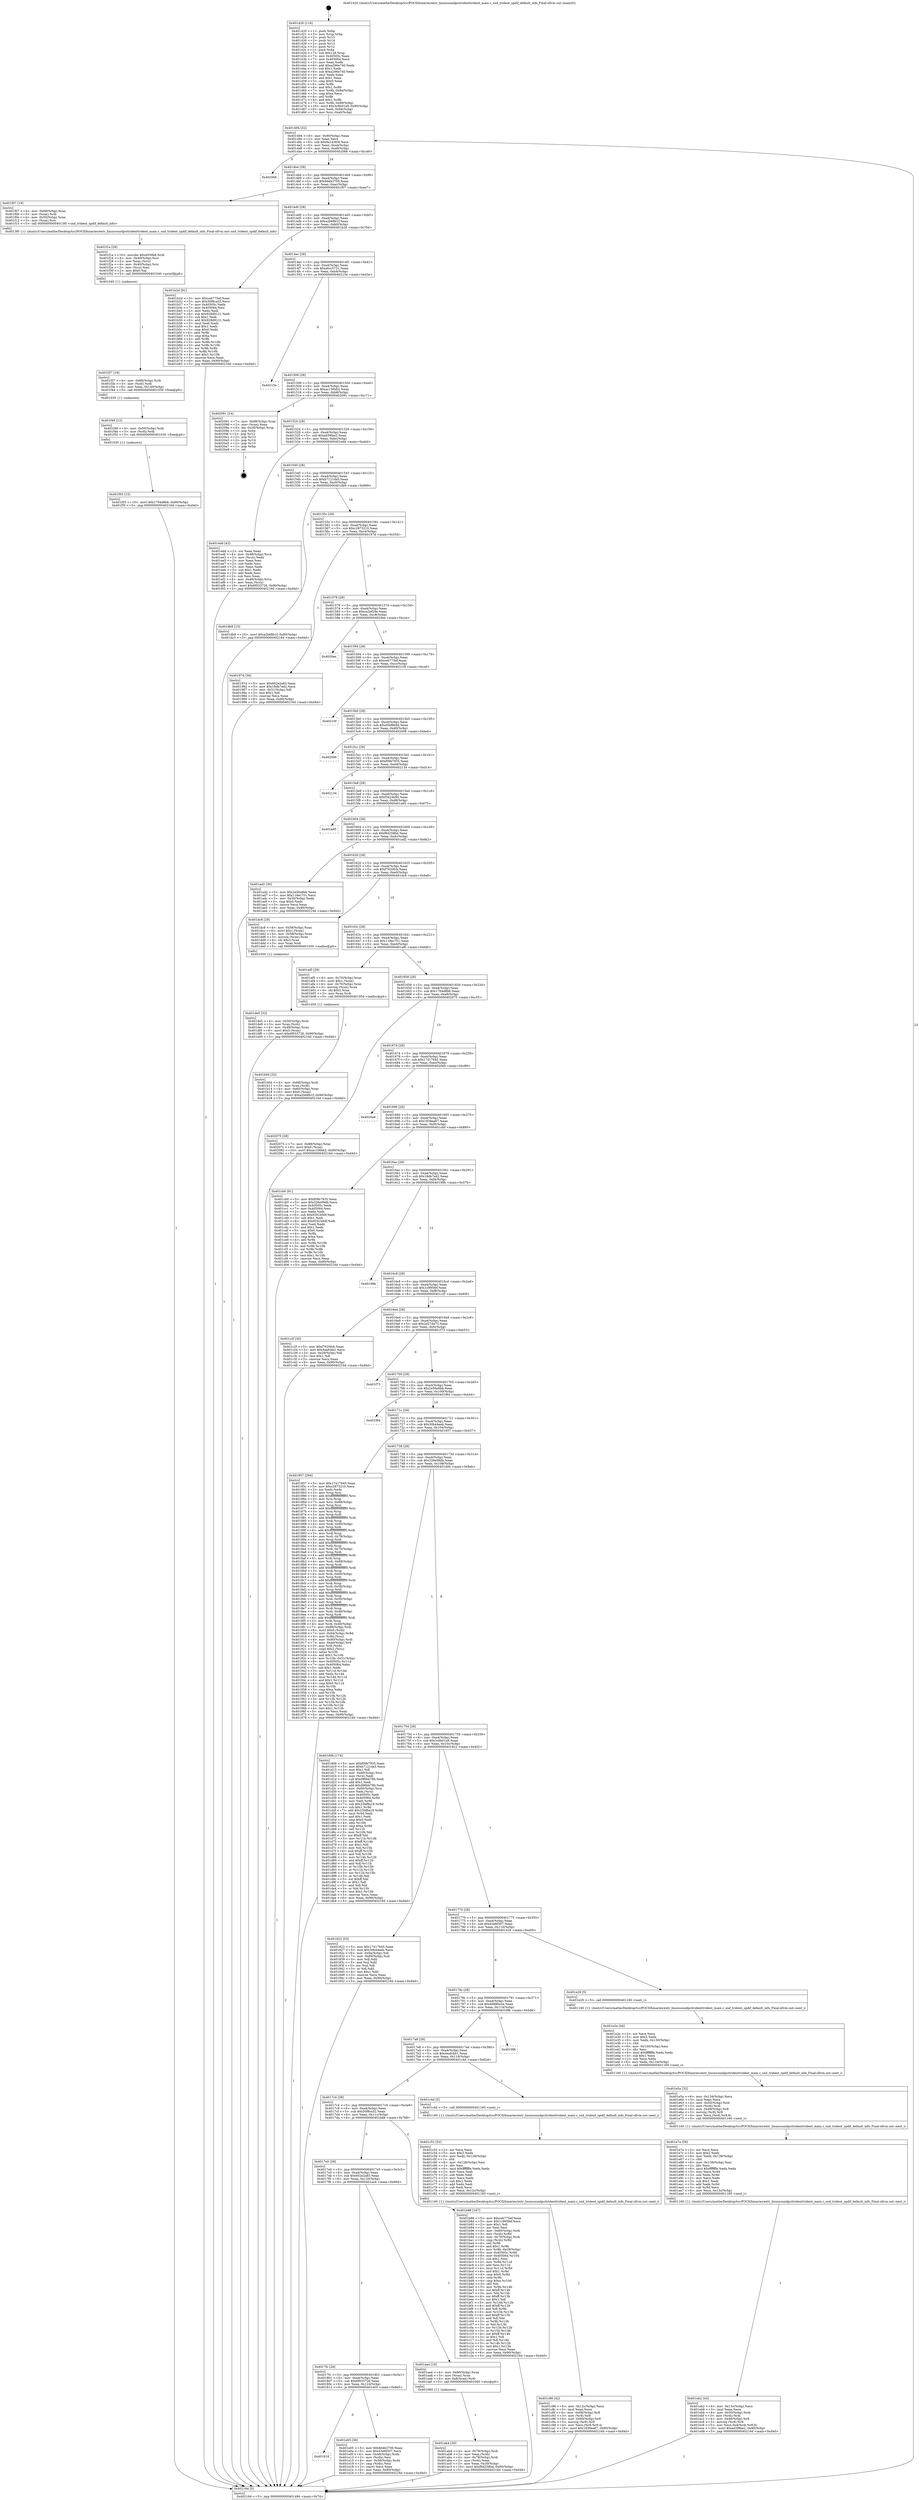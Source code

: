 digraph "0x401420" {
  label = "0x401420 (/mnt/c/Users/mathe/Desktop/tcc/POCII/binaries/extr_linuxsoundpcitridenttrident_main.c_snd_trident_spdif_default_info_Final-ollvm.out::main(0))"
  labelloc = "t"
  node[shape=record]

  Entry [label="",width=0.3,height=0.3,shape=circle,fillcolor=black,style=filled]
  "0x401494" [label="{
     0x401494 [32]\l
     | [instrs]\l
     &nbsp;&nbsp;0x401494 \<+6\>: mov -0x90(%rbp),%eax\l
     &nbsp;&nbsp;0x40149a \<+2\>: mov %eax,%ecx\l
     &nbsp;&nbsp;0x40149c \<+6\>: sub $0x8a14365f,%ecx\l
     &nbsp;&nbsp;0x4014a2 \<+6\>: mov %eax,-0xa4(%rbp)\l
     &nbsp;&nbsp;0x4014a8 \<+6\>: mov %ecx,-0xa8(%rbp)\l
     &nbsp;&nbsp;0x4014ae \<+6\>: je 0000000000402066 \<main+0xc46\>\l
  }"]
  "0x402066" [label="{
     0x402066\l
  }", style=dashed]
  "0x4014b4" [label="{
     0x4014b4 [28]\l
     | [instrs]\l
     &nbsp;&nbsp;0x4014b4 \<+5\>: jmp 00000000004014b9 \<main+0x99\>\l
     &nbsp;&nbsp;0x4014b9 \<+6\>: mov -0xa4(%rbp),%eax\l
     &nbsp;&nbsp;0x4014bf \<+5\>: sub $0x8d4b3700,%eax\l
     &nbsp;&nbsp;0x4014c4 \<+6\>: mov %eax,-0xac(%rbp)\l
     &nbsp;&nbsp;0x4014ca \<+6\>: je 0000000000401f07 \<main+0xae7\>\l
  }"]
  Exit [label="",width=0.3,height=0.3,shape=circle,fillcolor=black,style=filled,peripheries=2]
  "0x401f07" [label="{
     0x401f07 [19]\l
     | [instrs]\l
     &nbsp;&nbsp;0x401f07 \<+4\>: mov -0x68(%rbp),%rax\l
     &nbsp;&nbsp;0x401f0b \<+3\>: mov (%rax),%rdi\l
     &nbsp;&nbsp;0x401f0e \<+4\>: mov -0x50(%rbp),%rax\l
     &nbsp;&nbsp;0x401f12 \<+3\>: mov (%rax),%rsi\l
     &nbsp;&nbsp;0x401f15 \<+5\>: call 00000000004013f0 \<snd_trident_spdif_default_info\>\l
     | [calls]\l
     &nbsp;&nbsp;0x4013f0 \{1\} (/mnt/c/Users/mathe/Desktop/tcc/POCII/binaries/extr_linuxsoundpcitridenttrident_main.c_snd_trident_spdif_default_info_Final-ollvm.out::snd_trident_spdif_default_info)\l
  }"]
  "0x4014d0" [label="{
     0x4014d0 [28]\l
     | [instrs]\l
     &nbsp;&nbsp;0x4014d0 \<+5\>: jmp 00000000004014d5 \<main+0xb5\>\l
     &nbsp;&nbsp;0x4014d5 \<+6\>: mov -0xa4(%rbp),%eax\l
     &nbsp;&nbsp;0x4014db \<+5\>: sub $0xa2b68b1f,%eax\l
     &nbsp;&nbsp;0x4014e0 \<+6\>: mov %eax,-0xb0(%rbp)\l
     &nbsp;&nbsp;0x4014e6 \<+6\>: je 0000000000401b2d \<main+0x70d\>\l
  }"]
  "0x401f55" [label="{
     0x401f55 [15]\l
     | [instrs]\l
     &nbsp;&nbsp;0x401f55 \<+10\>: movl $0x1704d8b6,-0x90(%rbp)\l
     &nbsp;&nbsp;0x401f5f \<+5\>: jmp 000000000040216d \<main+0xd4d\>\l
  }"]
  "0x401b2d" [label="{
     0x401b2d [91]\l
     | [instrs]\l
     &nbsp;&nbsp;0x401b2d \<+5\>: mov $0xceb775ef,%eax\l
     &nbsp;&nbsp;0x401b32 \<+5\>: mov $0x50f8ca52,%ecx\l
     &nbsp;&nbsp;0x401b37 \<+7\>: mov 0x40505c,%edx\l
     &nbsp;&nbsp;0x401b3e \<+7\>: mov 0x405064,%esi\l
     &nbsp;&nbsp;0x401b45 \<+2\>: mov %edx,%edi\l
     &nbsp;&nbsp;0x401b47 \<+6\>: sub $0x928d9121,%edi\l
     &nbsp;&nbsp;0x401b4d \<+3\>: sub $0x1,%edi\l
     &nbsp;&nbsp;0x401b50 \<+6\>: add $0x928d9121,%edi\l
     &nbsp;&nbsp;0x401b56 \<+3\>: imul %edi,%edx\l
     &nbsp;&nbsp;0x401b59 \<+3\>: and $0x1,%edx\l
     &nbsp;&nbsp;0x401b5c \<+3\>: cmp $0x0,%edx\l
     &nbsp;&nbsp;0x401b5f \<+4\>: sete %r8b\l
     &nbsp;&nbsp;0x401b63 \<+3\>: cmp $0xa,%esi\l
     &nbsp;&nbsp;0x401b66 \<+4\>: setl %r9b\l
     &nbsp;&nbsp;0x401b6a \<+3\>: mov %r8b,%r10b\l
     &nbsp;&nbsp;0x401b6d \<+3\>: and %r9b,%r10b\l
     &nbsp;&nbsp;0x401b70 \<+3\>: xor %r9b,%r8b\l
     &nbsp;&nbsp;0x401b73 \<+3\>: or %r8b,%r10b\l
     &nbsp;&nbsp;0x401b76 \<+4\>: test $0x1,%r10b\l
     &nbsp;&nbsp;0x401b7a \<+3\>: cmovne %ecx,%eax\l
     &nbsp;&nbsp;0x401b7d \<+6\>: mov %eax,-0x90(%rbp)\l
     &nbsp;&nbsp;0x401b83 \<+5\>: jmp 000000000040216d \<main+0xd4d\>\l
  }"]
  "0x4014ec" [label="{
     0x4014ec [28]\l
     | [instrs]\l
     &nbsp;&nbsp;0x4014ec \<+5\>: jmp 00000000004014f1 \<main+0xd1\>\l
     &nbsp;&nbsp;0x4014f1 \<+6\>: mov -0xa4(%rbp),%eax\l
     &nbsp;&nbsp;0x4014f7 \<+5\>: sub $0xa6cc5721,%eax\l
     &nbsp;&nbsp;0x4014fc \<+6\>: mov %eax,-0xb4(%rbp)\l
     &nbsp;&nbsp;0x401502 \<+6\>: je 000000000040215e \<main+0xd3e\>\l
  }"]
  "0x401f49" [label="{
     0x401f49 [12]\l
     | [instrs]\l
     &nbsp;&nbsp;0x401f49 \<+4\>: mov -0x50(%rbp),%rdi\l
     &nbsp;&nbsp;0x401f4d \<+3\>: mov (%rdi),%rdi\l
     &nbsp;&nbsp;0x401f50 \<+5\>: call 0000000000401030 \<free@plt\>\l
     | [calls]\l
     &nbsp;&nbsp;0x401030 \{1\} (unknown)\l
  }"]
  "0x40215e" [label="{
     0x40215e\l
  }", style=dashed]
  "0x401508" [label="{
     0x401508 [28]\l
     | [instrs]\l
     &nbsp;&nbsp;0x401508 \<+5\>: jmp 000000000040150d \<main+0xed\>\l
     &nbsp;&nbsp;0x40150d \<+6\>: mov -0xa4(%rbp),%eax\l
     &nbsp;&nbsp;0x401513 \<+5\>: sub $0xac156bb2,%eax\l
     &nbsp;&nbsp;0x401518 \<+6\>: mov %eax,-0xb8(%rbp)\l
     &nbsp;&nbsp;0x40151e \<+6\>: je 0000000000402091 \<main+0xc71\>\l
  }"]
  "0x401f37" [label="{
     0x401f37 [18]\l
     | [instrs]\l
     &nbsp;&nbsp;0x401f37 \<+4\>: mov -0x68(%rbp),%rdi\l
     &nbsp;&nbsp;0x401f3b \<+3\>: mov (%rdi),%rdi\l
     &nbsp;&nbsp;0x401f3e \<+6\>: mov %eax,-0x140(%rbp)\l
     &nbsp;&nbsp;0x401f44 \<+5\>: call 0000000000401030 \<free@plt\>\l
     | [calls]\l
     &nbsp;&nbsp;0x401030 \{1\} (unknown)\l
  }"]
  "0x402091" [label="{
     0x402091 [24]\l
     | [instrs]\l
     &nbsp;&nbsp;0x402091 \<+7\>: mov -0x88(%rbp),%rax\l
     &nbsp;&nbsp;0x402098 \<+2\>: mov (%rax),%eax\l
     &nbsp;&nbsp;0x40209a \<+4\>: lea -0x28(%rbp),%rsp\l
     &nbsp;&nbsp;0x40209e \<+1\>: pop %rbx\l
     &nbsp;&nbsp;0x40209f \<+2\>: pop %r12\l
     &nbsp;&nbsp;0x4020a1 \<+2\>: pop %r13\l
     &nbsp;&nbsp;0x4020a3 \<+2\>: pop %r14\l
     &nbsp;&nbsp;0x4020a5 \<+2\>: pop %r15\l
     &nbsp;&nbsp;0x4020a7 \<+1\>: pop %rbp\l
     &nbsp;&nbsp;0x4020a8 \<+1\>: ret\l
  }"]
  "0x401524" [label="{
     0x401524 [28]\l
     | [instrs]\l
     &nbsp;&nbsp;0x401524 \<+5\>: jmp 0000000000401529 \<main+0x109\>\l
     &nbsp;&nbsp;0x401529 \<+6\>: mov -0xa4(%rbp),%eax\l
     &nbsp;&nbsp;0x40152f \<+5\>: sub $0xad39fee2,%eax\l
     &nbsp;&nbsp;0x401534 \<+6\>: mov %eax,-0xbc(%rbp)\l
     &nbsp;&nbsp;0x40153a \<+6\>: je 0000000000401edd \<main+0xabd\>\l
  }"]
  "0x401f1a" [label="{
     0x401f1a [29]\l
     | [instrs]\l
     &nbsp;&nbsp;0x401f1a \<+10\>: movabs $0x4030b6,%rdi\l
     &nbsp;&nbsp;0x401f24 \<+4\>: mov -0x40(%rbp),%rsi\l
     &nbsp;&nbsp;0x401f28 \<+2\>: mov %eax,(%rsi)\l
     &nbsp;&nbsp;0x401f2a \<+4\>: mov -0x40(%rbp),%rsi\l
     &nbsp;&nbsp;0x401f2e \<+2\>: mov (%rsi),%esi\l
     &nbsp;&nbsp;0x401f30 \<+2\>: mov $0x0,%al\l
     &nbsp;&nbsp;0x401f32 \<+5\>: call 0000000000401040 \<printf@plt\>\l
     | [calls]\l
     &nbsp;&nbsp;0x401040 \{1\} (unknown)\l
  }"]
  "0x401edd" [label="{
     0x401edd [42]\l
     | [instrs]\l
     &nbsp;&nbsp;0x401edd \<+2\>: xor %eax,%eax\l
     &nbsp;&nbsp;0x401edf \<+4\>: mov -0x48(%rbp),%rcx\l
     &nbsp;&nbsp;0x401ee3 \<+2\>: mov (%rcx),%edx\l
     &nbsp;&nbsp;0x401ee5 \<+2\>: mov %eax,%esi\l
     &nbsp;&nbsp;0x401ee7 \<+2\>: sub %edx,%esi\l
     &nbsp;&nbsp;0x401ee9 \<+2\>: mov %eax,%edx\l
     &nbsp;&nbsp;0x401eeb \<+3\>: sub $0x1,%edx\l
     &nbsp;&nbsp;0x401eee \<+2\>: add %edx,%esi\l
     &nbsp;&nbsp;0x401ef0 \<+2\>: sub %esi,%eax\l
     &nbsp;&nbsp;0x401ef2 \<+4\>: mov -0x48(%rbp),%rcx\l
     &nbsp;&nbsp;0x401ef6 \<+2\>: mov %eax,(%rcx)\l
     &nbsp;&nbsp;0x401ef8 \<+10\>: movl $0x6f033726,-0x90(%rbp)\l
     &nbsp;&nbsp;0x401f02 \<+5\>: jmp 000000000040216d \<main+0xd4d\>\l
  }"]
  "0x401540" [label="{
     0x401540 [28]\l
     | [instrs]\l
     &nbsp;&nbsp;0x401540 \<+5\>: jmp 0000000000401545 \<main+0x125\>\l
     &nbsp;&nbsp;0x401545 \<+6\>: mov -0xa4(%rbp),%eax\l
     &nbsp;&nbsp;0x40154b \<+5\>: sub $0xb7121da5,%eax\l
     &nbsp;&nbsp;0x401550 \<+6\>: mov %eax,-0xc0(%rbp)\l
     &nbsp;&nbsp;0x401556 \<+6\>: je 0000000000401db9 \<main+0x999\>\l
  }"]
  "0x401eb2" [label="{
     0x401eb2 [43]\l
     | [instrs]\l
     &nbsp;&nbsp;0x401eb2 \<+6\>: mov -0x13c(%rbp),%ecx\l
     &nbsp;&nbsp;0x401eb8 \<+3\>: imul %eax,%ecx\l
     &nbsp;&nbsp;0x401ebb \<+4\>: mov -0x50(%rbp),%rdi\l
     &nbsp;&nbsp;0x401ebf \<+3\>: mov (%rdi),%rdi\l
     &nbsp;&nbsp;0x401ec2 \<+4\>: mov -0x48(%rbp),%r8\l
     &nbsp;&nbsp;0x401ec6 \<+3\>: movslq (%r8),%r8\l
     &nbsp;&nbsp;0x401ec9 \<+5\>: mov %ecx,0x4(%rdi,%r8,8)\l
     &nbsp;&nbsp;0x401ece \<+10\>: movl $0xad39fee2,-0x90(%rbp)\l
     &nbsp;&nbsp;0x401ed8 \<+5\>: jmp 000000000040216d \<main+0xd4d\>\l
  }"]
  "0x401db9" [label="{
     0x401db9 [15]\l
     | [instrs]\l
     &nbsp;&nbsp;0x401db9 \<+10\>: movl $0xa2b68b1f,-0x90(%rbp)\l
     &nbsp;&nbsp;0x401dc3 \<+5\>: jmp 000000000040216d \<main+0xd4d\>\l
  }"]
  "0x40155c" [label="{
     0x40155c [28]\l
     | [instrs]\l
     &nbsp;&nbsp;0x40155c \<+5\>: jmp 0000000000401561 \<main+0x141\>\l
     &nbsp;&nbsp;0x401561 \<+6\>: mov -0xa4(%rbp),%eax\l
     &nbsp;&nbsp;0x401567 \<+5\>: sub $0xc2873210,%eax\l
     &nbsp;&nbsp;0x40156c \<+6\>: mov %eax,-0xc4(%rbp)\l
     &nbsp;&nbsp;0x401572 \<+6\>: je 000000000040197d \<main+0x55d\>\l
  }"]
  "0x401e7a" [label="{
     0x401e7a [56]\l
     | [instrs]\l
     &nbsp;&nbsp;0x401e7a \<+2\>: xor %ecx,%ecx\l
     &nbsp;&nbsp;0x401e7c \<+5\>: mov $0x2,%edx\l
     &nbsp;&nbsp;0x401e81 \<+6\>: mov %edx,-0x138(%rbp)\l
     &nbsp;&nbsp;0x401e87 \<+1\>: cltd\l
     &nbsp;&nbsp;0x401e88 \<+6\>: mov -0x138(%rbp),%esi\l
     &nbsp;&nbsp;0x401e8e \<+2\>: idiv %esi\l
     &nbsp;&nbsp;0x401e90 \<+6\>: imul $0xfffffffe,%edx,%edx\l
     &nbsp;&nbsp;0x401e96 \<+3\>: mov %ecx,%r9d\l
     &nbsp;&nbsp;0x401e99 \<+3\>: sub %edx,%r9d\l
     &nbsp;&nbsp;0x401e9c \<+2\>: mov %ecx,%edx\l
     &nbsp;&nbsp;0x401e9e \<+3\>: sub $0x1,%edx\l
     &nbsp;&nbsp;0x401ea1 \<+3\>: add %edx,%r9d\l
     &nbsp;&nbsp;0x401ea4 \<+3\>: sub %r9d,%ecx\l
     &nbsp;&nbsp;0x401ea7 \<+6\>: mov %ecx,-0x13c(%rbp)\l
     &nbsp;&nbsp;0x401ead \<+5\>: call 0000000000401160 \<next_i\>\l
     | [calls]\l
     &nbsp;&nbsp;0x401160 \{1\} (/mnt/c/Users/mathe/Desktop/tcc/POCII/binaries/extr_linuxsoundpcitridenttrident_main.c_snd_trident_spdif_default_info_Final-ollvm.out::next_i)\l
  }"]
  "0x40197d" [label="{
     0x40197d [30]\l
     | [instrs]\l
     &nbsp;&nbsp;0x40197d \<+5\>: mov $0x602e2a83,%eax\l
     &nbsp;&nbsp;0x401982 \<+5\>: mov $0x18db7ed2,%ecx\l
     &nbsp;&nbsp;0x401987 \<+3\>: mov -0x31(%rbp),%dl\l
     &nbsp;&nbsp;0x40198a \<+3\>: test $0x1,%dl\l
     &nbsp;&nbsp;0x40198d \<+3\>: cmovne %ecx,%eax\l
     &nbsp;&nbsp;0x401990 \<+6\>: mov %eax,-0x90(%rbp)\l
     &nbsp;&nbsp;0x401996 \<+5\>: jmp 000000000040216d \<main+0xd4d\>\l
  }"]
  "0x401578" [label="{
     0x401578 [28]\l
     | [instrs]\l
     &nbsp;&nbsp;0x401578 \<+5\>: jmp 000000000040157d \<main+0x15d\>\l
     &nbsp;&nbsp;0x40157d \<+6\>: mov -0xa4(%rbp),%eax\l
     &nbsp;&nbsp;0x401583 \<+5\>: sub $0xca2bf29e,%eax\l
     &nbsp;&nbsp;0x401588 \<+6\>: mov %eax,-0xc8(%rbp)\l
     &nbsp;&nbsp;0x40158e \<+6\>: je 00000000004020ee \<main+0xcce\>\l
  }"]
  "0x401e5a" [label="{
     0x401e5a [32]\l
     | [instrs]\l
     &nbsp;&nbsp;0x401e5a \<+6\>: mov -0x134(%rbp),%ecx\l
     &nbsp;&nbsp;0x401e60 \<+3\>: imul %eax,%ecx\l
     &nbsp;&nbsp;0x401e63 \<+4\>: mov -0x50(%rbp),%rdi\l
     &nbsp;&nbsp;0x401e67 \<+3\>: mov (%rdi),%rdi\l
     &nbsp;&nbsp;0x401e6a \<+4\>: mov -0x48(%rbp),%r8\l
     &nbsp;&nbsp;0x401e6e \<+3\>: movslq (%r8),%r8\l
     &nbsp;&nbsp;0x401e71 \<+4\>: mov %ecx,(%rdi,%r8,8)\l
     &nbsp;&nbsp;0x401e75 \<+5\>: call 0000000000401160 \<next_i\>\l
     | [calls]\l
     &nbsp;&nbsp;0x401160 \{1\} (/mnt/c/Users/mathe/Desktop/tcc/POCII/binaries/extr_linuxsoundpcitridenttrident_main.c_snd_trident_spdif_default_info_Final-ollvm.out::next_i)\l
  }"]
  "0x4020ee" [label="{
     0x4020ee\l
  }", style=dashed]
  "0x401594" [label="{
     0x401594 [28]\l
     | [instrs]\l
     &nbsp;&nbsp;0x401594 \<+5\>: jmp 0000000000401599 \<main+0x179\>\l
     &nbsp;&nbsp;0x401599 \<+6\>: mov -0xa4(%rbp),%eax\l
     &nbsp;&nbsp;0x40159f \<+5\>: sub $0xceb775ef,%eax\l
     &nbsp;&nbsp;0x4015a4 \<+6\>: mov %eax,-0xcc(%rbp)\l
     &nbsp;&nbsp;0x4015aa \<+6\>: je 000000000040210f \<main+0xcef\>\l
  }"]
  "0x401e2e" [label="{
     0x401e2e [44]\l
     | [instrs]\l
     &nbsp;&nbsp;0x401e2e \<+2\>: xor %ecx,%ecx\l
     &nbsp;&nbsp;0x401e30 \<+5\>: mov $0x2,%edx\l
     &nbsp;&nbsp;0x401e35 \<+6\>: mov %edx,-0x130(%rbp)\l
     &nbsp;&nbsp;0x401e3b \<+1\>: cltd\l
     &nbsp;&nbsp;0x401e3c \<+6\>: mov -0x130(%rbp),%esi\l
     &nbsp;&nbsp;0x401e42 \<+2\>: idiv %esi\l
     &nbsp;&nbsp;0x401e44 \<+6\>: imul $0xfffffffe,%edx,%edx\l
     &nbsp;&nbsp;0x401e4a \<+3\>: sub $0x1,%ecx\l
     &nbsp;&nbsp;0x401e4d \<+2\>: sub %ecx,%edx\l
     &nbsp;&nbsp;0x401e4f \<+6\>: mov %edx,-0x134(%rbp)\l
     &nbsp;&nbsp;0x401e55 \<+5\>: call 0000000000401160 \<next_i\>\l
     | [calls]\l
     &nbsp;&nbsp;0x401160 \{1\} (/mnt/c/Users/mathe/Desktop/tcc/POCII/binaries/extr_linuxsoundpcitridenttrident_main.c_snd_trident_spdif_default_info_Final-ollvm.out::next_i)\l
  }"]
  "0x40210f" [label="{
     0x40210f\l
  }", style=dashed]
  "0x4015b0" [label="{
     0x4015b0 [28]\l
     | [instrs]\l
     &nbsp;&nbsp;0x4015b0 \<+5\>: jmp 00000000004015b5 \<main+0x195\>\l
     &nbsp;&nbsp;0x4015b5 \<+6\>: mov -0xa4(%rbp),%eax\l
     &nbsp;&nbsp;0x4015bb \<+5\>: sub $0xd5bf8b94,%eax\l
     &nbsp;&nbsp;0x4015c0 \<+6\>: mov %eax,-0xd0(%rbp)\l
     &nbsp;&nbsp;0x4015c6 \<+6\>: je 0000000000402006 \<main+0xbe6\>\l
  }"]
  "0x401818" [label="{
     0x401818\l
  }", style=dashed]
  "0x402006" [label="{
     0x402006\l
  }", style=dashed]
  "0x4015cc" [label="{
     0x4015cc [28]\l
     | [instrs]\l
     &nbsp;&nbsp;0x4015cc \<+5\>: jmp 00000000004015d1 \<main+0x1b1\>\l
     &nbsp;&nbsp;0x4015d1 \<+6\>: mov -0xa4(%rbp),%eax\l
     &nbsp;&nbsp;0x4015d7 \<+5\>: sub $0xf09b7935,%eax\l
     &nbsp;&nbsp;0x4015dc \<+6\>: mov %eax,-0xd4(%rbp)\l
     &nbsp;&nbsp;0x4015e2 \<+6\>: je 0000000000402134 \<main+0xd14\>\l
  }"]
  "0x401e05" [label="{
     0x401e05 [36]\l
     | [instrs]\l
     &nbsp;&nbsp;0x401e05 \<+5\>: mov $0x8d4b3700,%eax\l
     &nbsp;&nbsp;0x401e0a \<+5\>: mov $0x43e6f307,%ecx\l
     &nbsp;&nbsp;0x401e0f \<+4\>: mov -0x48(%rbp),%rdx\l
     &nbsp;&nbsp;0x401e13 \<+2\>: mov (%rdx),%esi\l
     &nbsp;&nbsp;0x401e15 \<+4\>: mov -0x58(%rbp),%rdx\l
     &nbsp;&nbsp;0x401e19 \<+2\>: cmp (%rdx),%esi\l
     &nbsp;&nbsp;0x401e1b \<+3\>: cmovl %ecx,%eax\l
     &nbsp;&nbsp;0x401e1e \<+6\>: mov %eax,-0x90(%rbp)\l
     &nbsp;&nbsp;0x401e24 \<+5\>: jmp 000000000040216d \<main+0xd4d\>\l
  }"]
  "0x402134" [label="{
     0x402134\l
  }", style=dashed]
  "0x4015e8" [label="{
     0x4015e8 [28]\l
     | [instrs]\l
     &nbsp;&nbsp;0x4015e8 \<+5\>: jmp 00000000004015ed \<main+0x1cd\>\l
     &nbsp;&nbsp;0x4015ed \<+6\>: mov -0xa4(%rbp),%eax\l
     &nbsp;&nbsp;0x4015f3 \<+5\>: sub $0xf3424b90,%eax\l
     &nbsp;&nbsp;0x4015f8 \<+6\>: mov %eax,-0xd8(%rbp)\l
     &nbsp;&nbsp;0x4015fe \<+6\>: je 0000000000401a95 \<main+0x675\>\l
  }"]
  "0x401de5" [label="{
     0x401de5 [32]\l
     | [instrs]\l
     &nbsp;&nbsp;0x401de5 \<+4\>: mov -0x50(%rbp),%rdi\l
     &nbsp;&nbsp;0x401de9 \<+3\>: mov %rax,(%rdi)\l
     &nbsp;&nbsp;0x401dec \<+4\>: mov -0x48(%rbp),%rax\l
     &nbsp;&nbsp;0x401df0 \<+6\>: movl $0x0,(%rax)\l
     &nbsp;&nbsp;0x401df6 \<+10\>: movl $0x6f033726,-0x90(%rbp)\l
     &nbsp;&nbsp;0x401e00 \<+5\>: jmp 000000000040216d \<main+0xd4d\>\l
  }"]
  "0x401a95" [label="{
     0x401a95\l
  }", style=dashed]
  "0x401604" [label="{
     0x401604 [28]\l
     | [instrs]\l
     &nbsp;&nbsp;0x401604 \<+5\>: jmp 0000000000401609 \<main+0x1e9\>\l
     &nbsp;&nbsp;0x401609 \<+6\>: mov -0xa4(%rbp),%eax\l
     &nbsp;&nbsp;0x40160f \<+5\>: sub $0xf6d258bd,%eax\l
     &nbsp;&nbsp;0x401614 \<+6\>: mov %eax,-0xdc(%rbp)\l
     &nbsp;&nbsp;0x40161a \<+6\>: je 0000000000401ad2 \<main+0x6b2\>\l
  }"]
  "0x401c86" [label="{
     0x401c86 [42]\l
     | [instrs]\l
     &nbsp;&nbsp;0x401c86 \<+6\>: mov -0x12c(%rbp),%ecx\l
     &nbsp;&nbsp;0x401c8c \<+3\>: imul %eax,%ecx\l
     &nbsp;&nbsp;0x401c8f \<+4\>: mov -0x68(%rbp),%r8\l
     &nbsp;&nbsp;0x401c93 \<+3\>: mov (%r8),%r8\l
     &nbsp;&nbsp;0x401c96 \<+4\>: mov -0x60(%rbp),%r9\l
     &nbsp;&nbsp;0x401c9a \<+3\>: movslq (%r9),%r9\l
     &nbsp;&nbsp;0x401c9d \<+4\>: mov %ecx,(%r8,%r9,4)\l
     &nbsp;&nbsp;0x401ca1 \<+10\>: movl $0x1838ea67,-0x90(%rbp)\l
     &nbsp;&nbsp;0x401cab \<+5\>: jmp 000000000040216d \<main+0xd4d\>\l
  }"]
  "0x401ad2" [label="{
     0x401ad2 [30]\l
     | [instrs]\l
     &nbsp;&nbsp;0x401ad2 \<+5\>: mov $0x2e56a6bb,%eax\l
     &nbsp;&nbsp;0x401ad7 \<+5\>: mov $0x118ec751,%ecx\l
     &nbsp;&nbsp;0x401adc \<+3\>: mov -0x30(%rbp),%edx\l
     &nbsp;&nbsp;0x401adf \<+3\>: cmp $0x0,%edx\l
     &nbsp;&nbsp;0x401ae2 \<+3\>: cmove %ecx,%eax\l
     &nbsp;&nbsp;0x401ae5 \<+6\>: mov %eax,-0x90(%rbp)\l
     &nbsp;&nbsp;0x401aeb \<+5\>: jmp 000000000040216d \<main+0xd4d\>\l
  }"]
  "0x401620" [label="{
     0x401620 [28]\l
     | [instrs]\l
     &nbsp;&nbsp;0x401620 \<+5\>: jmp 0000000000401625 \<main+0x205\>\l
     &nbsp;&nbsp;0x401625 \<+6\>: mov -0xa4(%rbp),%eax\l
     &nbsp;&nbsp;0x40162b \<+5\>: sub $0xf7620fcb,%eax\l
     &nbsp;&nbsp;0x401630 \<+6\>: mov %eax,-0xe0(%rbp)\l
     &nbsp;&nbsp;0x401636 \<+6\>: je 0000000000401dc8 \<main+0x9a8\>\l
  }"]
  "0x401c52" [label="{
     0x401c52 [52]\l
     | [instrs]\l
     &nbsp;&nbsp;0x401c52 \<+2\>: xor %ecx,%ecx\l
     &nbsp;&nbsp;0x401c54 \<+5\>: mov $0x2,%edx\l
     &nbsp;&nbsp;0x401c59 \<+6\>: mov %edx,-0x128(%rbp)\l
     &nbsp;&nbsp;0x401c5f \<+1\>: cltd\l
     &nbsp;&nbsp;0x401c60 \<+6\>: mov -0x128(%rbp),%esi\l
     &nbsp;&nbsp;0x401c66 \<+2\>: idiv %esi\l
     &nbsp;&nbsp;0x401c68 \<+6\>: imul $0xfffffffe,%edx,%edx\l
     &nbsp;&nbsp;0x401c6e \<+2\>: mov %ecx,%edi\l
     &nbsp;&nbsp;0x401c70 \<+2\>: sub %edx,%edi\l
     &nbsp;&nbsp;0x401c72 \<+2\>: mov %ecx,%edx\l
     &nbsp;&nbsp;0x401c74 \<+3\>: sub $0x1,%edx\l
     &nbsp;&nbsp;0x401c77 \<+2\>: add %edx,%edi\l
     &nbsp;&nbsp;0x401c79 \<+2\>: sub %edi,%ecx\l
     &nbsp;&nbsp;0x401c7b \<+6\>: mov %ecx,-0x12c(%rbp)\l
     &nbsp;&nbsp;0x401c81 \<+5\>: call 0000000000401160 \<next_i\>\l
     | [calls]\l
     &nbsp;&nbsp;0x401160 \{1\} (/mnt/c/Users/mathe/Desktop/tcc/POCII/binaries/extr_linuxsoundpcitridenttrident_main.c_snd_trident_spdif_default_info_Final-ollvm.out::next_i)\l
  }"]
  "0x401dc8" [label="{
     0x401dc8 [29]\l
     | [instrs]\l
     &nbsp;&nbsp;0x401dc8 \<+4\>: mov -0x58(%rbp),%rax\l
     &nbsp;&nbsp;0x401dcc \<+6\>: movl $0x1,(%rax)\l
     &nbsp;&nbsp;0x401dd2 \<+4\>: mov -0x58(%rbp),%rax\l
     &nbsp;&nbsp;0x401dd6 \<+3\>: movslq (%rax),%rax\l
     &nbsp;&nbsp;0x401dd9 \<+4\>: shl $0x3,%rax\l
     &nbsp;&nbsp;0x401ddd \<+3\>: mov %rax,%rdi\l
     &nbsp;&nbsp;0x401de0 \<+5\>: call 0000000000401050 \<malloc@plt\>\l
     | [calls]\l
     &nbsp;&nbsp;0x401050 \{1\} (unknown)\l
  }"]
  "0x40163c" [label="{
     0x40163c [28]\l
     | [instrs]\l
     &nbsp;&nbsp;0x40163c \<+5\>: jmp 0000000000401641 \<main+0x221\>\l
     &nbsp;&nbsp;0x401641 \<+6\>: mov -0xa4(%rbp),%eax\l
     &nbsp;&nbsp;0x401647 \<+5\>: sub $0x118ec751,%eax\l
     &nbsp;&nbsp;0x40164c \<+6\>: mov %eax,-0xe4(%rbp)\l
     &nbsp;&nbsp;0x401652 \<+6\>: je 0000000000401af0 \<main+0x6d0\>\l
  }"]
  "0x401b0d" [label="{
     0x401b0d [32]\l
     | [instrs]\l
     &nbsp;&nbsp;0x401b0d \<+4\>: mov -0x68(%rbp),%rdi\l
     &nbsp;&nbsp;0x401b11 \<+3\>: mov %rax,(%rdi)\l
     &nbsp;&nbsp;0x401b14 \<+4\>: mov -0x60(%rbp),%rax\l
     &nbsp;&nbsp;0x401b18 \<+6\>: movl $0x0,(%rax)\l
     &nbsp;&nbsp;0x401b1e \<+10\>: movl $0xa2b68b1f,-0x90(%rbp)\l
     &nbsp;&nbsp;0x401b28 \<+5\>: jmp 000000000040216d \<main+0xd4d\>\l
  }"]
  "0x401af0" [label="{
     0x401af0 [29]\l
     | [instrs]\l
     &nbsp;&nbsp;0x401af0 \<+4\>: mov -0x70(%rbp),%rax\l
     &nbsp;&nbsp;0x401af4 \<+6\>: movl $0x1,(%rax)\l
     &nbsp;&nbsp;0x401afa \<+4\>: mov -0x70(%rbp),%rax\l
     &nbsp;&nbsp;0x401afe \<+3\>: movslq (%rax),%rax\l
     &nbsp;&nbsp;0x401b01 \<+4\>: shl $0x2,%rax\l
     &nbsp;&nbsp;0x401b05 \<+3\>: mov %rax,%rdi\l
     &nbsp;&nbsp;0x401b08 \<+5\>: call 0000000000401050 \<malloc@plt\>\l
     | [calls]\l
     &nbsp;&nbsp;0x401050 \{1\} (unknown)\l
  }"]
  "0x401658" [label="{
     0x401658 [28]\l
     | [instrs]\l
     &nbsp;&nbsp;0x401658 \<+5\>: jmp 000000000040165d \<main+0x23d\>\l
     &nbsp;&nbsp;0x40165d \<+6\>: mov -0xa4(%rbp),%eax\l
     &nbsp;&nbsp;0x401663 \<+5\>: sub $0x1704d8b6,%eax\l
     &nbsp;&nbsp;0x401668 \<+6\>: mov %eax,-0xe8(%rbp)\l
     &nbsp;&nbsp;0x40166e \<+6\>: je 0000000000402075 \<main+0xc55\>\l
  }"]
  "0x401ab4" [label="{
     0x401ab4 [30]\l
     | [instrs]\l
     &nbsp;&nbsp;0x401ab4 \<+4\>: mov -0x78(%rbp),%rdi\l
     &nbsp;&nbsp;0x401ab8 \<+2\>: mov %eax,(%rdi)\l
     &nbsp;&nbsp;0x401aba \<+4\>: mov -0x78(%rbp),%rdi\l
     &nbsp;&nbsp;0x401abe \<+2\>: mov (%rdi),%eax\l
     &nbsp;&nbsp;0x401ac0 \<+3\>: mov %eax,-0x30(%rbp)\l
     &nbsp;&nbsp;0x401ac3 \<+10\>: movl $0xf6d258bd,-0x90(%rbp)\l
     &nbsp;&nbsp;0x401acd \<+5\>: jmp 000000000040216d \<main+0xd4d\>\l
  }"]
  "0x402075" [label="{
     0x402075 [28]\l
     | [instrs]\l
     &nbsp;&nbsp;0x402075 \<+7\>: mov -0x88(%rbp),%rax\l
     &nbsp;&nbsp;0x40207c \<+6\>: movl $0x0,(%rax)\l
     &nbsp;&nbsp;0x402082 \<+10\>: movl $0xac156bb2,-0x90(%rbp)\l
     &nbsp;&nbsp;0x40208c \<+5\>: jmp 000000000040216d \<main+0xd4d\>\l
  }"]
  "0x401674" [label="{
     0x401674 [28]\l
     | [instrs]\l
     &nbsp;&nbsp;0x401674 \<+5\>: jmp 0000000000401679 \<main+0x259\>\l
     &nbsp;&nbsp;0x401679 \<+6\>: mov -0xa4(%rbp),%eax\l
     &nbsp;&nbsp;0x40167f \<+5\>: sub $0x17417645,%eax\l
     &nbsp;&nbsp;0x401684 \<+6\>: mov %eax,-0xec(%rbp)\l
     &nbsp;&nbsp;0x40168a \<+6\>: je 00000000004020a9 \<main+0xc89\>\l
  }"]
  "0x4017fc" [label="{
     0x4017fc [28]\l
     | [instrs]\l
     &nbsp;&nbsp;0x4017fc \<+5\>: jmp 0000000000401801 \<main+0x3e1\>\l
     &nbsp;&nbsp;0x401801 \<+6\>: mov -0xa4(%rbp),%eax\l
     &nbsp;&nbsp;0x401807 \<+5\>: sub $0x6f033726,%eax\l
     &nbsp;&nbsp;0x40180c \<+6\>: mov %eax,-0x124(%rbp)\l
     &nbsp;&nbsp;0x401812 \<+6\>: je 0000000000401e05 \<main+0x9e5\>\l
  }"]
  "0x4020a9" [label="{
     0x4020a9\l
  }", style=dashed]
  "0x401690" [label="{
     0x401690 [28]\l
     | [instrs]\l
     &nbsp;&nbsp;0x401690 \<+5\>: jmp 0000000000401695 \<main+0x275\>\l
     &nbsp;&nbsp;0x401695 \<+6\>: mov -0xa4(%rbp),%eax\l
     &nbsp;&nbsp;0x40169b \<+5\>: sub $0x1838ea67,%eax\l
     &nbsp;&nbsp;0x4016a0 \<+6\>: mov %eax,-0xf0(%rbp)\l
     &nbsp;&nbsp;0x4016a6 \<+6\>: je 0000000000401cb0 \<main+0x890\>\l
  }"]
  "0x401aa4" [label="{
     0x401aa4 [16]\l
     | [instrs]\l
     &nbsp;&nbsp;0x401aa4 \<+4\>: mov -0x80(%rbp),%rax\l
     &nbsp;&nbsp;0x401aa8 \<+3\>: mov (%rax),%rax\l
     &nbsp;&nbsp;0x401aab \<+4\>: mov 0x8(%rax),%rdi\l
     &nbsp;&nbsp;0x401aaf \<+5\>: call 0000000000401060 \<atoi@plt\>\l
     | [calls]\l
     &nbsp;&nbsp;0x401060 \{1\} (unknown)\l
  }"]
  "0x401cb0" [label="{
     0x401cb0 [91]\l
     | [instrs]\l
     &nbsp;&nbsp;0x401cb0 \<+5\>: mov $0xf09b7935,%eax\l
     &nbsp;&nbsp;0x401cb5 \<+5\>: mov $0x326e09db,%ecx\l
     &nbsp;&nbsp;0x401cba \<+7\>: mov 0x40505c,%edx\l
     &nbsp;&nbsp;0x401cc1 \<+7\>: mov 0x405064,%esi\l
     &nbsp;&nbsp;0x401cc8 \<+2\>: mov %edx,%edi\l
     &nbsp;&nbsp;0x401cca \<+6\>: sub $0x9291b0df,%edi\l
     &nbsp;&nbsp;0x401cd0 \<+3\>: sub $0x1,%edi\l
     &nbsp;&nbsp;0x401cd3 \<+6\>: add $0x9291b0df,%edi\l
     &nbsp;&nbsp;0x401cd9 \<+3\>: imul %edi,%edx\l
     &nbsp;&nbsp;0x401cdc \<+3\>: and $0x1,%edx\l
     &nbsp;&nbsp;0x401cdf \<+3\>: cmp $0x0,%edx\l
     &nbsp;&nbsp;0x401ce2 \<+4\>: sete %r8b\l
     &nbsp;&nbsp;0x401ce6 \<+3\>: cmp $0xa,%esi\l
     &nbsp;&nbsp;0x401ce9 \<+4\>: setl %r9b\l
     &nbsp;&nbsp;0x401ced \<+3\>: mov %r8b,%r10b\l
     &nbsp;&nbsp;0x401cf0 \<+3\>: and %r9b,%r10b\l
     &nbsp;&nbsp;0x401cf3 \<+3\>: xor %r9b,%r8b\l
     &nbsp;&nbsp;0x401cf6 \<+3\>: or %r8b,%r10b\l
     &nbsp;&nbsp;0x401cf9 \<+4\>: test $0x1,%r10b\l
     &nbsp;&nbsp;0x401cfd \<+3\>: cmovne %ecx,%eax\l
     &nbsp;&nbsp;0x401d00 \<+6\>: mov %eax,-0x90(%rbp)\l
     &nbsp;&nbsp;0x401d06 \<+5\>: jmp 000000000040216d \<main+0xd4d\>\l
  }"]
  "0x4016ac" [label="{
     0x4016ac [28]\l
     | [instrs]\l
     &nbsp;&nbsp;0x4016ac \<+5\>: jmp 00000000004016b1 \<main+0x291\>\l
     &nbsp;&nbsp;0x4016b1 \<+6\>: mov -0xa4(%rbp),%eax\l
     &nbsp;&nbsp;0x4016b7 \<+5\>: sub $0x18db7ed2,%eax\l
     &nbsp;&nbsp;0x4016bc \<+6\>: mov %eax,-0xf4(%rbp)\l
     &nbsp;&nbsp;0x4016c2 \<+6\>: je 000000000040199b \<main+0x57b\>\l
  }"]
  "0x4017e0" [label="{
     0x4017e0 [28]\l
     | [instrs]\l
     &nbsp;&nbsp;0x4017e0 \<+5\>: jmp 00000000004017e5 \<main+0x3c5\>\l
     &nbsp;&nbsp;0x4017e5 \<+6\>: mov -0xa4(%rbp),%eax\l
     &nbsp;&nbsp;0x4017eb \<+5\>: sub $0x602e2a83,%eax\l
     &nbsp;&nbsp;0x4017f0 \<+6\>: mov %eax,-0x120(%rbp)\l
     &nbsp;&nbsp;0x4017f6 \<+6\>: je 0000000000401aa4 \<main+0x684\>\l
  }"]
  "0x40199b" [label="{
     0x40199b\l
  }", style=dashed]
  "0x4016c8" [label="{
     0x4016c8 [28]\l
     | [instrs]\l
     &nbsp;&nbsp;0x4016c8 \<+5\>: jmp 00000000004016cd \<main+0x2ad\>\l
     &nbsp;&nbsp;0x4016cd \<+6\>: mov -0xa4(%rbp),%eax\l
     &nbsp;&nbsp;0x4016d3 \<+5\>: sub $0x1c995fef,%eax\l
     &nbsp;&nbsp;0x4016d8 \<+6\>: mov %eax,-0xf8(%rbp)\l
     &nbsp;&nbsp;0x4016de \<+6\>: je 0000000000401c2f \<main+0x80f\>\l
  }"]
  "0x401b88" [label="{
     0x401b88 [167]\l
     | [instrs]\l
     &nbsp;&nbsp;0x401b88 \<+5\>: mov $0xceb775ef,%eax\l
     &nbsp;&nbsp;0x401b8d \<+5\>: mov $0x1c995fef,%ecx\l
     &nbsp;&nbsp;0x401b92 \<+2\>: mov $0x1,%dl\l
     &nbsp;&nbsp;0x401b94 \<+2\>: xor %esi,%esi\l
     &nbsp;&nbsp;0x401b96 \<+4\>: mov -0x60(%rbp),%rdi\l
     &nbsp;&nbsp;0x401b9a \<+3\>: mov (%rdi),%r8d\l
     &nbsp;&nbsp;0x401b9d \<+4\>: mov -0x70(%rbp),%rdi\l
     &nbsp;&nbsp;0x401ba1 \<+3\>: cmp (%rdi),%r8d\l
     &nbsp;&nbsp;0x401ba4 \<+4\>: setl %r9b\l
     &nbsp;&nbsp;0x401ba8 \<+4\>: and $0x1,%r9b\l
     &nbsp;&nbsp;0x401bac \<+4\>: mov %r9b,-0x29(%rbp)\l
     &nbsp;&nbsp;0x401bb0 \<+8\>: mov 0x40505c,%r8d\l
     &nbsp;&nbsp;0x401bb8 \<+8\>: mov 0x405064,%r10d\l
     &nbsp;&nbsp;0x401bc0 \<+3\>: sub $0x1,%esi\l
     &nbsp;&nbsp;0x401bc3 \<+3\>: mov %r8d,%r11d\l
     &nbsp;&nbsp;0x401bc6 \<+3\>: add %esi,%r11d\l
     &nbsp;&nbsp;0x401bc9 \<+4\>: imul %r11d,%r8d\l
     &nbsp;&nbsp;0x401bcd \<+4\>: and $0x1,%r8d\l
     &nbsp;&nbsp;0x401bd1 \<+4\>: cmp $0x0,%r8d\l
     &nbsp;&nbsp;0x401bd5 \<+4\>: sete %r9b\l
     &nbsp;&nbsp;0x401bd9 \<+4\>: cmp $0xa,%r10d\l
     &nbsp;&nbsp;0x401bdd \<+3\>: setl %bl\l
     &nbsp;&nbsp;0x401be0 \<+3\>: mov %r9b,%r14b\l
     &nbsp;&nbsp;0x401be3 \<+4\>: xor $0xff,%r14b\l
     &nbsp;&nbsp;0x401be7 \<+3\>: mov %bl,%r15b\l
     &nbsp;&nbsp;0x401bea \<+4\>: xor $0xff,%r15b\l
     &nbsp;&nbsp;0x401bee \<+3\>: xor $0x1,%dl\l
     &nbsp;&nbsp;0x401bf1 \<+3\>: mov %r14b,%r12b\l
     &nbsp;&nbsp;0x401bf4 \<+4\>: and $0xff,%r12b\l
     &nbsp;&nbsp;0x401bf8 \<+3\>: and %dl,%r9b\l
     &nbsp;&nbsp;0x401bfb \<+3\>: mov %r15b,%r13b\l
     &nbsp;&nbsp;0x401bfe \<+4\>: and $0xff,%r13b\l
     &nbsp;&nbsp;0x401c02 \<+2\>: and %dl,%bl\l
     &nbsp;&nbsp;0x401c04 \<+3\>: or %r9b,%r12b\l
     &nbsp;&nbsp;0x401c07 \<+3\>: or %bl,%r13b\l
     &nbsp;&nbsp;0x401c0a \<+3\>: xor %r13b,%r12b\l
     &nbsp;&nbsp;0x401c0d \<+3\>: or %r15b,%r14b\l
     &nbsp;&nbsp;0x401c10 \<+4\>: xor $0xff,%r14b\l
     &nbsp;&nbsp;0x401c14 \<+3\>: or $0x1,%dl\l
     &nbsp;&nbsp;0x401c17 \<+3\>: and %dl,%r14b\l
     &nbsp;&nbsp;0x401c1a \<+3\>: or %r14b,%r12b\l
     &nbsp;&nbsp;0x401c1d \<+4\>: test $0x1,%r12b\l
     &nbsp;&nbsp;0x401c21 \<+3\>: cmovne %ecx,%eax\l
     &nbsp;&nbsp;0x401c24 \<+6\>: mov %eax,-0x90(%rbp)\l
     &nbsp;&nbsp;0x401c2a \<+5\>: jmp 000000000040216d \<main+0xd4d\>\l
  }"]
  "0x401c2f" [label="{
     0x401c2f [30]\l
     | [instrs]\l
     &nbsp;&nbsp;0x401c2f \<+5\>: mov $0xf7620fcb,%eax\l
     &nbsp;&nbsp;0x401c34 \<+5\>: mov $0x4eafcbb1,%ecx\l
     &nbsp;&nbsp;0x401c39 \<+3\>: mov -0x29(%rbp),%dl\l
     &nbsp;&nbsp;0x401c3c \<+3\>: test $0x1,%dl\l
     &nbsp;&nbsp;0x401c3f \<+3\>: cmovne %ecx,%eax\l
     &nbsp;&nbsp;0x401c42 \<+6\>: mov %eax,-0x90(%rbp)\l
     &nbsp;&nbsp;0x401c48 \<+5\>: jmp 000000000040216d \<main+0xd4d\>\l
  }"]
  "0x4016e4" [label="{
     0x4016e4 [28]\l
     | [instrs]\l
     &nbsp;&nbsp;0x4016e4 \<+5\>: jmp 00000000004016e9 \<main+0x2c9\>\l
     &nbsp;&nbsp;0x4016e9 \<+6\>: mov -0xa4(%rbp),%eax\l
     &nbsp;&nbsp;0x4016ef \<+5\>: sub $0x2d27d473,%eax\l
     &nbsp;&nbsp;0x4016f4 \<+6\>: mov %eax,-0xfc(%rbp)\l
     &nbsp;&nbsp;0x4016fa \<+6\>: je 0000000000401f73 \<main+0xb53\>\l
  }"]
  "0x4017c4" [label="{
     0x4017c4 [28]\l
     | [instrs]\l
     &nbsp;&nbsp;0x4017c4 \<+5\>: jmp 00000000004017c9 \<main+0x3a9\>\l
     &nbsp;&nbsp;0x4017c9 \<+6\>: mov -0xa4(%rbp),%eax\l
     &nbsp;&nbsp;0x4017cf \<+5\>: sub $0x50f8ca52,%eax\l
     &nbsp;&nbsp;0x4017d4 \<+6\>: mov %eax,-0x11c(%rbp)\l
     &nbsp;&nbsp;0x4017da \<+6\>: je 0000000000401b88 \<main+0x768\>\l
  }"]
  "0x401f73" [label="{
     0x401f73\l
  }", style=dashed]
  "0x401700" [label="{
     0x401700 [28]\l
     | [instrs]\l
     &nbsp;&nbsp;0x401700 \<+5\>: jmp 0000000000401705 \<main+0x2e5\>\l
     &nbsp;&nbsp;0x401705 \<+6\>: mov -0xa4(%rbp),%eax\l
     &nbsp;&nbsp;0x40170b \<+5\>: sub $0x2e56a6bb,%eax\l
     &nbsp;&nbsp;0x401710 \<+6\>: mov %eax,-0x100(%rbp)\l
     &nbsp;&nbsp;0x401716 \<+6\>: je 0000000000401f64 \<main+0xb44\>\l
  }"]
  "0x401c4d" [label="{
     0x401c4d [5]\l
     | [instrs]\l
     &nbsp;&nbsp;0x401c4d \<+5\>: call 0000000000401160 \<next_i\>\l
     | [calls]\l
     &nbsp;&nbsp;0x401160 \{1\} (/mnt/c/Users/mathe/Desktop/tcc/POCII/binaries/extr_linuxsoundpcitridenttrident_main.c_snd_trident_spdif_default_info_Final-ollvm.out::next_i)\l
  }"]
  "0x401f64" [label="{
     0x401f64\l
  }", style=dashed]
  "0x40171c" [label="{
     0x40171c [28]\l
     | [instrs]\l
     &nbsp;&nbsp;0x40171c \<+5\>: jmp 0000000000401721 \<main+0x301\>\l
     &nbsp;&nbsp;0x401721 \<+6\>: mov -0xa4(%rbp),%eax\l
     &nbsp;&nbsp;0x401727 \<+5\>: sub $0x30b44aeb,%eax\l
     &nbsp;&nbsp;0x40172c \<+6\>: mov %eax,-0x104(%rbp)\l
     &nbsp;&nbsp;0x401732 \<+6\>: je 0000000000401857 \<main+0x437\>\l
  }"]
  "0x4017a8" [label="{
     0x4017a8 [28]\l
     | [instrs]\l
     &nbsp;&nbsp;0x4017a8 \<+5\>: jmp 00000000004017ad \<main+0x38d\>\l
     &nbsp;&nbsp;0x4017ad \<+6\>: mov -0xa4(%rbp),%eax\l
     &nbsp;&nbsp;0x4017b3 \<+5\>: sub $0x4eafcbb1,%eax\l
     &nbsp;&nbsp;0x4017b8 \<+6\>: mov %eax,-0x118(%rbp)\l
     &nbsp;&nbsp;0x4017be \<+6\>: je 0000000000401c4d \<main+0x82d\>\l
  }"]
  "0x401857" [label="{
     0x401857 [294]\l
     | [instrs]\l
     &nbsp;&nbsp;0x401857 \<+5\>: mov $0x17417645,%eax\l
     &nbsp;&nbsp;0x40185c \<+5\>: mov $0xc2873210,%ecx\l
     &nbsp;&nbsp;0x401861 \<+2\>: xor %edx,%edx\l
     &nbsp;&nbsp;0x401863 \<+3\>: mov %rsp,%rsi\l
     &nbsp;&nbsp;0x401866 \<+4\>: add $0xfffffffffffffff0,%rsi\l
     &nbsp;&nbsp;0x40186a \<+3\>: mov %rsi,%rsp\l
     &nbsp;&nbsp;0x40186d \<+7\>: mov %rsi,-0x88(%rbp)\l
     &nbsp;&nbsp;0x401874 \<+3\>: mov %rsp,%rsi\l
     &nbsp;&nbsp;0x401877 \<+4\>: add $0xfffffffffffffff0,%rsi\l
     &nbsp;&nbsp;0x40187b \<+3\>: mov %rsi,%rsp\l
     &nbsp;&nbsp;0x40187e \<+3\>: mov %rsp,%rdi\l
     &nbsp;&nbsp;0x401881 \<+4\>: add $0xfffffffffffffff0,%rdi\l
     &nbsp;&nbsp;0x401885 \<+3\>: mov %rdi,%rsp\l
     &nbsp;&nbsp;0x401888 \<+4\>: mov %rdi,-0x80(%rbp)\l
     &nbsp;&nbsp;0x40188c \<+3\>: mov %rsp,%rdi\l
     &nbsp;&nbsp;0x40188f \<+4\>: add $0xfffffffffffffff0,%rdi\l
     &nbsp;&nbsp;0x401893 \<+3\>: mov %rdi,%rsp\l
     &nbsp;&nbsp;0x401896 \<+4\>: mov %rdi,-0x78(%rbp)\l
     &nbsp;&nbsp;0x40189a \<+3\>: mov %rsp,%rdi\l
     &nbsp;&nbsp;0x40189d \<+4\>: add $0xfffffffffffffff0,%rdi\l
     &nbsp;&nbsp;0x4018a1 \<+3\>: mov %rdi,%rsp\l
     &nbsp;&nbsp;0x4018a4 \<+4\>: mov %rdi,-0x70(%rbp)\l
     &nbsp;&nbsp;0x4018a8 \<+3\>: mov %rsp,%rdi\l
     &nbsp;&nbsp;0x4018ab \<+4\>: add $0xfffffffffffffff0,%rdi\l
     &nbsp;&nbsp;0x4018af \<+3\>: mov %rdi,%rsp\l
     &nbsp;&nbsp;0x4018b2 \<+4\>: mov %rdi,-0x68(%rbp)\l
     &nbsp;&nbsp;0x4018b6 \<+3\>: mov %rsp,%rdi\l
     &nbsp;&nbsp;0x4018b9 \<+4\>: add $0xfffffffffffffff0,%rdi\l
     &nbsp;&nbsp;0x4018bd \<+3\>: mov %rdi,%rsp\l
     &nbsp;&nbsp;0x4018c0 \<+4\>: mov %rdi,-0x60(%rbp)\l
     &nbsp;&nbsp;0x4018c4 \<+3\>: mov %rsp,%rdi\l
     &nbsp;&nbsp;0x4018c7 \<+4\>: add $0xfffffffffffffff0,%rdi\l
     &nbsp;&nbsp;0x4018cb \<+3\>: mov %rdi,%rsp\l
     &nbsp;&nbsp;0x4018ce \<+4\>: mov %rdi,-0x58(%rbp)\l
     &nbsp;&nbsp;0x4018d2 \<+3\>: mov %rsp,%rdi\l
     &nbsp;&nbsp;0x4018d5 \<+4\>: add $0xfffffffffffffff0,%rdi\l
     &nbsp;&nbsp;0x4018d9 \<+3\>: mov %rdi,%rsp\l
     &nbsp;&nbsp;0x4018dc \<+4\>: mov %rdi,-0x50(%rbp)\l
     &nbsp;&nbsp;0x4018e0 \<+3\>: mov %rsp,%rdi\l
     &nbsp;&nbsp;0x4018e3 \<+4\>: add $0xfffffffffffffff0,%rdi\l
     &nbsp;&nbsp;0x4018e7 \<+3\>: mov %rdi,%rsp\l
     &nbsp;&nbsp;0x4018ea \<+4\>: mov %rdi,-0x48(%rbp)\l
     &nbsp;&nbsp;0x4018ee \<+3\>: mov %rsp,%rdi\l
     &nbsp;&nbsp;0x4018f1 \<+4\>: add $0xfffffffffffffff0,%rdi\l
     &nbsp;&nbsp;0x4018f5 \<+3\>: mov %rdi,%rsp\l
     &nbsp;&nbsp;0x4018f8 \<+4\>: mov %rdi,-0x40(%rbp)\l
     &nbsp;&nbsp;0x4018fc \<+7\>: mov -0x88(%rbp),%rdi\l
     &nbsp;&nbsp;0x401903 \<+6\>: movl $0x0,(%rdi)\l
     &nbsp;&nbsp;0x401909 \<+7\>: mov -0x94(%rbp),%r8d\l
     &nbsp;&nbsp;0x401910 \<+3\>: mov %r8d,(%rsi)\l
     &nbsp;&nbsp;0x401913 \<+4\>: mov -0x80(%rbp),%rdi\l
     &nbsp;&nbsp;0x401917 \<+7\>: mov -0xa0(%rbp),%r9\l
     &nbsp;&nbsp;0x40191e \<+3\>: mov %r9,(%rdi)\l
     &nbsp;&nbsp;0x401921 \<+3\>: cmpl $0x2,(%rsi)\l
     &nbsp;&nbsp;0x401924 \<+4\>: setne %r10b\l
     &nbsp;&nbsp;0x401928 \<+4\>: and $0x1,%r10b\l
     &nbsp;&nbsp;0x40192c \<+4\>: mov %r10b,-0x31(%rbp)\l
     &nbsp;&nbsp;0x401930 \<+8\>: mov 0x40505c,%r11d\l
     &nbsp;&nbsp;0x401938 \<+7\>: mov 0x405064,%ebx\l
     &nbsp;&nbsp;0x40193f \<+3\>: sub $0x1,%edx\l
     &nbsp;&nbsp;0x401942 \<+3\>: mov %r11d,%r14d\l
     &nbsp;&nbsp;0x401945 \<+3\>: add %edx,%r14d\l
     &nbsp;&nbsp;0x401948 \<+4\>: imul %r14d,%r11d\l
     &nbsp;&nbsp;0x40194c \<+4\>: and $0x1,%r11d\l
     &nbsp;&nbsp;0x401950 \<+4\>: cmp $0x0,%r11d\l
     &nbsp;&nbsp;0x401954 \<+4\>: sete %r10b\l
     &nbsp;&nbsp;0x401958 \<+3\>: cmp $0xa,%ebx\l
     &nbsp;&nbsp;0x40195b \<+4\>: setl %r15b\l
     &nbsp;&nbsp;0x40195f \<+3\>: mov %r10b,%r12b\l
     &nbsp;&nbsp;0x401962 \<+3\>: and %r15b,%r12b\l
     &nbsp;&nbsp;0x401965 \<+3\>: xor %r15b,%r10b\l
     &nbsp;&nbsp;0x401968 \<+3\>: or %r10b,%r12b\l
     &nbsp;&nbsp;0x40196b \<+4\>: test $0x1,%r12b\l
     &nbsp;&nbsp;0x40196f \<+3\>: cmovne %ecx,%eax\l
     &nbsp;&nbsp;0x401972 \<+6\>: mov %eax,-0x90(%rbp)\l
     &nbsp;&nbsp;0x401978 \<+5\>: jmp 000000000040216d \<main+0xd4d\>\l
  }"]
  "0x401738" [label="{
     0x401738 [28]\l
     | [instrs]\l
     &nbsp;&nbsp;0x401738 \<+5\>: jmp 000000000040173d \<main+0x31d\>\l
     &nbsp;&nbsp;0x40173d \<+6\>: mov -0xa4(%rbp),%eax\l
     &nbsp;&nbsp;0x401743 \<+5\>: sub $0x326e09db,%eax\l
     &nbsp;&nbsp;0x401748 \<+6\>: mov %eax,-0x108(%rbp)\l
     &nbsp;&nbsp;0x40174e \<+6\>: je 0000000000401d0b \<main+0x8eb\>\l
  }"]
  "0x4019f6" [label="{
     0x4019f6\l
  }", style=dashed]
  "0x401d0b" [label="{
     0x401d0b [174]\l
     | [instrs]\l
     &nbsp;&nbsp;0x401d0b \<+5\>: mov $0xf09b7935,%eax\l
     &nbsp;&nbsp;0x401d10 \<+5\>: mov $0xb7121da5,%ecx\l
     &nbsp;&nbsp;0x401d15 \<+2\>: mov $0x1,%dl\l
     &nbsp;&nbsp;0x401d17 \<+4\>: mov -0x60(%rbp),%rsi\l
     &nbsp;&nbsp;0x401d1b \<+2\>: mov (%rsi),%edi\l
     &nbsp;&nbsp;0x401d1d \<+6\>: sub $0xd96bb78b,%edi\l
     &nbsp;&nbsp;0x401d23 \<+3\>: add $0x1,%edi\l
     &nbsp;&nbsp;0x401d26 \<+6\>: add $0xd96bb78b,%edi\l
     &nbsp;&nbsp;0x401d2c \<+4\>: mov -0x60(%rbp),%rsi\l
     &nbsp;&nbsp;0x401d30 \<+2\>: mov %edi,(%rsi)\l
     &nbsp;&nbsp;0x401d32 \<+7\>: mov 0x40505c,%edi\l
     &nbsp;&nbsp;0x401d39 \<+8\>: mov 0x405064,%r8d\l
     &nbsp;&nbsp;0x401d41 \<+3\>: mov %edi,%r9d\l
     &nbsp;&nbsp;0x401d44 \<+7\>: sub $0x23bf8a19,%r9d\l
     &nbsp;&nbsp;0x401d4b \<+4\>: sub $0x1,%r9d\l
     &nbsp;&nbsp;0x401d4f \<+7\>: add $0x23bf8a19,%r9d\l
     &nbsp;&nbsp;0x401d56 \<+4\>: imul %r9d,%edi\l
     &nbsp;&nbsp;0x401d5a \<+3\>: and $0x1,%edi\l
     &nbsp;&nbsp;0x401d5d \<+3\>: cmp $0x0,%edi\l
     &nbsp;&nbsp;0x401d60 \<+4\>: sete %r10b\l
     &nbsp;&nbsp;0x401d64 \<+4\>: cmp $0xa,%r8d\l
     &nbsp;&nbsp;0x401d68 \<+4\>: setl %r11b\l
     &nbsp;&nbsp;0x401d6c \<+3\>: mov %r10b,%bl\l
     &nbsp;&nbsp;0x401d6f \<+3\>: xor $0xff,%bl\l
     &nbsp;&nbsp;0x401d72 \<+3\>: mov %r11b,%r14b\l
     &nbsp;&nbsp;0x401d75 \<+4\>: xor $0xff,%r14b\l
     &nbsp;&nbsp;0x401d79 \<+3\>: xor $0x1,%dl\l
     &nbsp;&nbsp;0x401d7c \<+3\>: mov %bl,%r15b\l
     &nbsp;&nbsp;0x401d7f \<+4\>: and $0xff,%r15b\l
     &nbsp;&nbsp;0x401d83 \<+3\>: and %dl,%r10b\l
     &nbsp;&nbsp;0x401d86 \<+3\>: mov %r14b,%r12b\l
     &nbsp;&nbsp;0x401d89 \<+4\>: and $0xff,%r12b\l
     &nbsp;&nbsp;0x401d8d \<+3\>: and %dl,%r11b\l
     &nbsp;&nbsp;0x401d90 \<+3\>: or %r10b,%r15b\l
     &nbsp;&nbsp;0x401d93 \<+3\>: or %r11b,%r12b\l
     &nbsp;&nbsp;0x401d96 \<+3\>: xor %r12b,%r15b\l
     &nbsp;&nbsp;0x401d99 \<+3\>: or %r14b,%bl\l
     &nbsp;&nbsp;0x401d9c \<+3\>: xor $0xff,%bl\l
     &nbsp;&nbsp;0x401d9f \<+3\>: or $0x1,%dl\l
     &nbsp;&nbsp;0x401da2 \<+2\>: and %dl,%bl\l
     &nbsp;&nbsp;0x401da4 \<+3\>: or %bl,%r15b\l
     &nbsp;&nbsp;0x401da7 \<+4\>: test $0x1,%r15b\l
     &nbsp;&nbsp;0x401dab \<+3\>: cmovne %ecx,%eax\l
     &nbsp;&nbsp;0x401dae \<+6\>: mov %eax,-0x90(%rbp)\l
     &nbsp;&nbsp;0x401db4 \<+5\>: jmp 000000000040216d \<main+0xd4d\>\l
  }"]
  "0x401754" [label="{
     0x401754 [28]\l
     | [instrs]\l
     &nbsp;&nbsp;0x401754 \<+5\>: jmp 0000000000401759 \<main+0x339\>\l
     &nbsp;&nbsp;0x401759 \<+6\>: mov -0xa4(%rbp),%eax\l
     &nbsp;&nbsp;0x40175f \<+5\>: sub $0x3c6b01a9,%eax\l
     &nbsp;&nbsp;0x401764 \<+6\>: mov %eax,-0x10c(%rbp)\l
     &nbsp;&nbsp;0x40176a \<+6\>: je 0000000000401822 \<main+0x402\>\l
  }"]
  "0x40178c" [label="{
     0x40178c [28]\l
     | [instrs]\l
     &nbsp;&nbsp;0x40178c \<+5\>: jmp 0000000000401791 \<main+0x371\>\l
     &nbsp;&nbsp;0x401791 \<+6\>: mov -0xa4(%rbp),%eax\l
     &nbsp;&nbsp;0x401797 \<+5\>: sub $0x48880e3e,%eax\l
     &nbsp;&nbsp;0x40179c \<+6\>: mov %eax,-0x114(%rbp)\l
     &nbsp;&nbsp;0x4017a2 \<+6\>: je 00000000004019f6 \<main+0x5d6\>\l
  }"]
  "0x401822" [label="{
     0x401822 [53]\l
     | [instrs]\l
     &nbsp;&nbsp;0x401822 \<+5\>: mov $0x17417645,%eax\l
     &nbsp;&nbsp;0x401827 \<+5\>: mov $0x30b44aeb,%ecx\l
     &nbsp;&nbsp;0x40182c \<+6\>: mov -0x8a(%rbp),%dl\l
     &nbsp;&nbsp;0x401832 \<+7\>: mov -0x89(%rbp),%sil\l
     &nbsp;&nbsp;0x401839 \<+3\>: mov %dl,%dil\l
     &nbsp;&nbsp;0x40183c \<+3\>: and %sil,%dil\l
     &nbsp;&nbsp;0x40183f \<+3\>: xor %sil,%dl\l
     &nbsp;&nbsp;0x401842 \<+3\>: or %dl,%dil\l
     &nbsp;&nbsp;0x401845 \<+4\>: test $0x1,%dil\l
     &nbsp;&nbsp;0x401849 \<+3\>: cmovne %ecx,%eax\l
     &nbsp;&nbsp;0x40184c \<+6\>: mov %eax,-0x90(%rbp)\l
     &nbsp;&nbsp;0x401852 \<+5\>: jmp 000000000040216d \<main+0xd4d\>\l
  }"]
  "0x401770" [label="{
     0x401770 [28]\l
     | [instrs]\l
     &nbsp;&nbsp;0x401770 \<+5\>: jmp 0000000000401775 \<main+0x355\>\l
     &nbsp;&nbsp;0x401775 \<+6\>: mov -0xa4(%rbp),%eax\l
     &nbsp;&nbsp;0x40177b \<+5\>: sub $0x43e6f307,%eax\l
     &nbsp;&nbsp;0x401780 \<+6\>: mov %eax,-0x110(%rbp)\l
     &nbsp;&nbsp;0x401786 \<+6\>: je 0000000000401e29 \<main+0xa09\>\l
  }"]
  "0x40216d" [label="{
     0x40216d [5]\l
     | [instrs]\l
     &nbsp;&nbsp;0x40216d \<+5\>: jmp 0000000000401494 \<main+0x74\>\l
  }"]
  "0x401420" [label="{
     0x401420 [116]\l
     | [instrs]\l
     &nbsp;&nbsp;0x401420 \<+1\>: push %rbp\l
     &nbsp;&nbsp;0x401421 \<+3\>: mov %rsp,%rbp\l
     &nbsp;&nbsp;0x401424 \<+2\>: push %r15\l
     &nbsp;&nbsp;0x401426 \<+2\>: push %r14\l
     &nbsp;&nbsp;0x401428 \<+2\>: push %r13\l
     &nbsp;&nbsp;0x40142a \<+2\>: push %r12\l
     &nbsp;&nbsp;0x40142c \<+1\>: push %rbx\l
     &nbsp;&nbsp;0x40142d \<+7\>: sub $0x128,%rsp\l
     &nbsp;&nbsp;0x401434 \<+7\>: mov 0x40505c,%eax\l
     &nbsp;&nbsp;0x40143b \<+7\>: mov 0x405064,%ecx\l
     &nbsp;&nbsp;0x401442 \<+2\>: mov %eax,%edx\l
     &nbsp;&nbsp;0x401444 \<+6\>: add $0xa296e740,%edx\l
     &nbsp;&nbsp;0x40144a \<+3\>: sub $0x1,%edx\l
     &nbsp;&nbsp;0x40144d \<+6\>: sub $0xa296e740,%edx\l
     &nbsp;&nbsp;0x401453 \<+3\>: imul %edx,%eax\l
     &nbsp;&nbsp;0x401456 \<+3\>: and $0x1,%eax\l
     &nbsp;&nbsp;0x401459 \<+3\>: cmp $0x0,%eax\l
     &nbsp;&nbsp;0x40145c \<+4\>: sete %r8b\l
     &nbsp;&nbsp;0x401460 \<+4\>: and $0x1,%r8b\l
     &nbsp;&nbsp;0x401464 \<+7\>: mov %r8b,-0x8a(%rbp)\l
     &nbsp;&nbsp;0x40146b \<+3\>: cmp $0xa,%ecx\l
     &nbsp;&nbsp;0x40146e \<+4\>: setl %r8b\l
     &nbsp;&nbsp;0x401472 \<+4\>: and $0x1,%r8b\l
     &nbsp;&nbsp;0x401476 \<+7\>: mov %r8b,-0x89(%rbp)\l
     &nbsp;&nbsp;0x40147d \<+10\>: movl $0x3c6b01a9,-0x90(%rbp)\l
     &nbsp;&nbsp;0x401487 \<+6\>: mov %edi,-0x94(%rbp)\l
     &nbsp;&nbsp;0x40148d \<+7\>: mov %rsi,-0xa0(%rbp)\l
  }"]
  "0x401e29" [label="{
     0x401e29 [5]\l
     | [instrs]\l
     &nbsp;&nbsp;0x401e29 \<+5\>: call 0000000000401160 \<next_i\>\l
     | [calls]\l
     &nbsp;&nbsp;0x401160 \{1\} (/mnt/c/Users/mathe/Desktop/tcc/POCII/binaries/extr_linuxsoundpcitridenttrident_main.c_snd_trident_spdif_default_info_Final-ollvm.out::next_i)\l
  }"]
  Entry -> "0x401420" [label=" 1"]
  "0x401494" -> "0x402066" [label=" 0"]
  "0x401494" -> "0x4014b4" [label=" 24"]
  "0x402091" -> Exit [label=" 1"]
  "0x4014b4" -> "0x401f07" [label=" 1"]
  "0x4014b4" -> "0x4014d0" [label=" 23"]
  "0x402075" -> "0x40216d" [label=" 1"]
  "0x4014d0" -> "0x401b2d" [label=" 2"]
  "0x4014d0" -> "0x4014ec" [label=" 21"]
  "0x401f55" -> "0x40216d" [label=" 1"]
  "0x4014ec" -> "0x40215e" [label=" 0"]
  "0x4014ec" -> "0x401508" [label=" 21"]
  "0x401f49" -> "0x401f55" [label=" 1"]
  "0x401508" -> "0x402091" [label=" 1"]
  "0x401508" -> "0x401524" [label=" 20"]
  "0x401f37" -> "0x401f49" [label=" 1"]
  "0x401524" -> "0x401edd" [label=" 1"]
  "0x401524" -> "0x401540" [label=" 19"]
  "0x401f1a" -> "0x401f37" [label=" 1"]
  "0x401540" -> "0x401db9" [label=" 1"]
  "0x401540" -> "0x40155c" [label=" 18"]
  "0x401f07" -> "0x401f1a" [label=" 1"]
  "0x40155c" -> "0x40197d" [label=" 1"]
  "0x40155c" -> "0x401578" [label=" 17"]
  "0x401edd" -> "0x40216d" [label=" 1"]
  "0x401578" -> "0x4020ee" [label=" 0"]
  "0x401578" -> "0x401594" [label=" 17"]
  "0x401eb2" -> "0x40216d" [label=" 1"]
  "0x401594" -> "0x40210f" [label=" 0"]
  "0x401594" -> "0x4015b0" [label=" 17"]
  "0x401e7a" -> "0x401eb2" [label=" 1"]
  "0x4015b0" -> "0x402006" [label=" 0"]
  "0x4015b0" -> "0x4015cc" [label=" 17"]
  "0x401e5a" -> "0x401e7a" [label=" 1"]
  "0x4015cc" -> "0x402134" [label=" 0"]
  "0x4015cc" -> "0x4015e8" [label=" 17"]
  "0x401e2e" -> "0x401e5a" [label=" 1"]
  "0x4015e8" -> "0x401a95" [label=" 0"]
  "0x4015e8" -> "0x401604" [label=" 17"]
  "0x401e05" -> "0x40216d" [label=" 2"]
  "0x401604" -> "0x401ad2" [label=" 1"]
  "0x401604" -> "0x401620" [label=" 16"]
  "0x4017fc" -> "0x401818" [label=" 0"]
  "0x401620" -> "0x401dc8" [label=" 1"]
  "0x401620" -> "0x40163c" [label=" 15"]
  "0x4017fc" -> "0x401e05" [label=" 2"]
  "0x40163c" -> "0x401af0" [label=" 1"]
  "0x40163c" -> "0x401658" [label=" 14"]
  "0x401e29" -> "0x401e2e" [label=" 1"]
  "0x401658" -> "0x402075" [label=" 1"]
  "0x401658" -> "0x401674" [label=" 13"]
  "0x401de5" -> "0x40216d" [label=" 1"]
  "0x401674" -> "0x4020a9" [label=" 0"]
  "0x401674" -> "0x401690" [label=" 13"]
  "0x401dc8" -> "0x401de5" [label=" 1"]
  "0x401690" -> "0x401cb0" [label=" 1"]
  "0x401690" -> "0x4016ac" [label=" 12"]
  "0x401db9" -> "0x40216d" [label=" 1"]
  "0x4016ac" -> "0x40199b" [label=" 0"]
  "0x4016ac" -> "0x4016c8" [label=" 12"]
  "0x401cb0" -> "0x40216d" [label=" 1"]
  "0x4016c8" -> "0x401c2f" [label=" 2"]
  "0x4016c8" -> "0x4016e4" [label=" 10"]
  "0x401c86" -> "0x40216d" [label=" 1"]
  "0x4016e4" -> "0x401f73" [label=" 0"]
  "0x4016e4" -> "0x401700" [label=" 10"]
  "0x401c4d" -> "0x401c52" [label=" 1"]
  "0x401700" -> "0x401f64" [label=" 0"]
  "0x401700" -> "0x40171c" [label=" 10"]
  "0x401c2f" -> "0x40216d" [label=" 2"]
  "0x40171c" -> "0x401857" [label=" 1"]
  "0x40171c" -> "0x401738" [label=" 9"]
  "0x401b2d" -> "0x40216d" [label=" 2"]
  "0x401738" -> "0x401d0b" [label=" 1"]
  "0x401738" -> "0x401754" [label=" 8"]
  "0x401b0d" -> "0x40216d" [label=" 1"]
  "0x401754" -> "0x401822" [label=" 1"]
  "0x401754" -> "0x401770" [label=" 7"]
  "0x401822" -> "0x40216d" [label=" 1"]
  "0x401420" -> "0x401494" [label=" 1"]
  "0x40216d" -> "0x401494" [label=" 23"]
  "0x401ad2" -> "0x40216d" [label=" 1"]
  "0x401857" -> "0x40216d" [label=" 1"]
  "0x40197d" -> "0x40216d" [label=" 1"]
  "0x401ab4" -> "0x40216d" [label=" 1"]
  "0x401770" -> "0x401e29" [label=" 1"]
  "0x401770" -> "0x40178c" [label=" 6"]
  "0x401af0" -> "0x401b0d" [label=" 1"]
  "0x40178c" -> "0x4019f6" [label=" 0"]
  "0x40178c" -> "0x4017a8" [label=" 6"]
  "0x401b88" -> "0x40216d" [label=" 2"]
  "0x4017a8" -> "0x401c4d" [label=" 1"]
  "0x4017a8" -> "0x4017c4" [label=" 5"]
  "0x401c52" -> "0x401c86" [label=" 1"]
  "0x4017c4" -> "0x401b88" [label=" 2"]
  "0x4017c4" -> "0x4017e0" [label=" 3"]
  "0x401d0b" -> "0x40216d" [label=" 1"]
  "0x4017e0" -> "0x401aa4" [label=" 1"]
  "0x4017e0" -> "0x4017fc" [label=" 2"]
  "0x401aa4" -> "0x401ab4" [label=" 1"]
}

